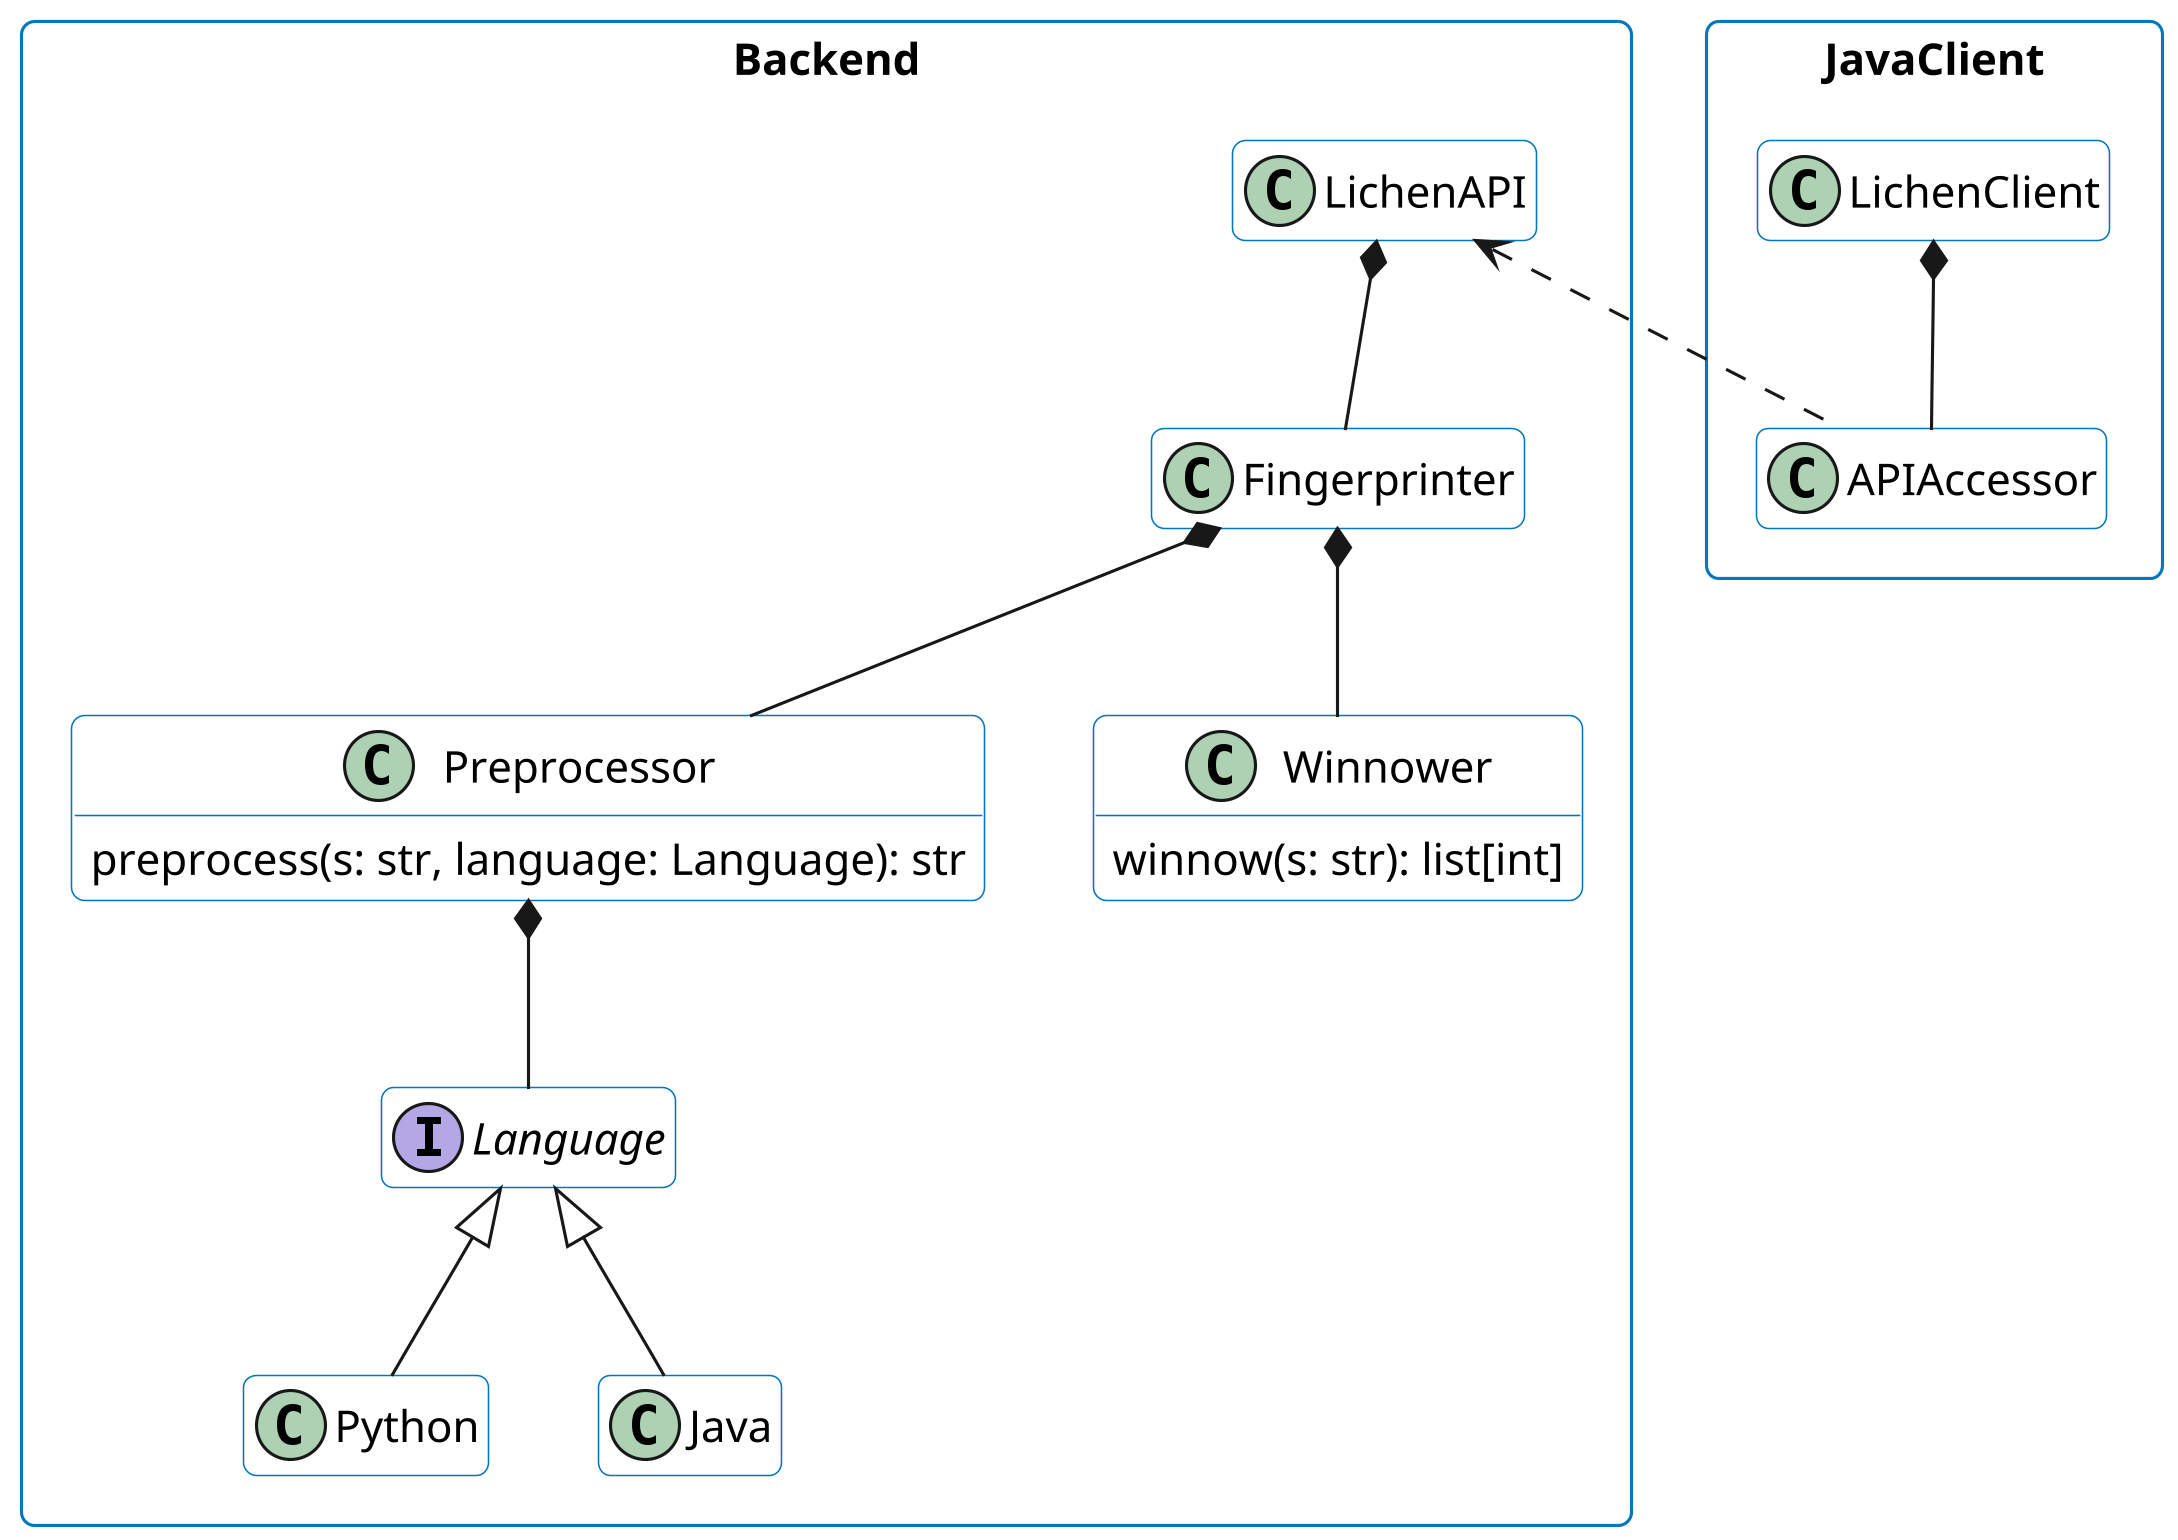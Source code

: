 @startuml

package Backend <<Rectangle>> {
    class Fingerprinter
    class Preprocessor
    class Winnower
    class LichenAPI

    interface Language
    class Python
    class Java
}

package JavaClient <<Rectangle>> {
    class LichenClient
    class APIAccessor
}

Preprocessor : preprocess(s: str, language: Language): str
Winnower : winnow(s: str): list[int]

Language <|-- Java
Language <|-- Python

Preprocessor *-- Language
Fingerprinter *-- Preprocessor
Fingerprinter *-- Winnower

LichenAPI *-- Fingerprinter

LichenAPI <.. APIAccessor
LichenClient *-- APIAccessor

' ------------- '
' Style Options '
' ------------- '

hide empty methods
hide empty fields

!define STYLE_ACCENT #0277BD
!define STYLE_BGC #FFF
!define STYLE_FGC #000

skinparam {
  DPI 300
  Shadowing false
  DefaultFontName -apple-system,BlinkMacSystemFont,Segoe UI,Helvetica,Arial,sans-serif,Apple Color Emoji,Segoe UI Emoji
  DefaultMonospacedFontName SFMono-Regular,Consolas,Liberation Mono,Menlo,monospace
  DefaultFontColor STYLE_FGC
  ArrowColor STYLE_ACCENT
  ActivityBorderColor STYLE_ACCENT
  ActivityDiamondBorderColor STYLE_ACCENT
  ActorBorderColor STYLE_ACCENT
  AgentBorderColor STYLE_ACCENT
  ArtifactBorderColor STYLE_ACCENT
  BoundaryBorderColor STYLE_ACCENT
  ClassBorderColor STYLE_ACCENT
  CloudBorderColor STYLE_ACCENT
  CollectionsBorderColor STYLE_ACCENT
  ComponentBorderColor STYLE_ACCENT
  ControlBorderColor STYLE_ACCENT
  DatabaseBorderColor STYLE_ACCENT
  EntityBorderColor STYLE_ACCENT
  FileBorderColor STYLE_ACCENT
  FolderBorderColor STYLE_ACCENT
  FrameBorderColor STYLE_ACCENT
  InterfaceBorderColor STYLE_ACCENT
  LegendBorderColor STYLE_ACCENT
  NodeBorderColor STYLE_ACCENT
  NoteBorderColor STYLE_ACCENT
  ObjectBorderColor STYLE_ACCENT
  PackageBorderColor STYLE_ACCENT
  ParticipantBorderColor STYLE_ACCENT
  PartitionBorderColor STYLE_ACCENT
  QueueBorderColor STYLE_ACCENT
  RectangleBorderColor STYLE_ACCENT
  SequenceBoxBorderColor STYLE_ACCENT
  SequenceDividerBorderColor STYLE_ACCENT
  SequenceGroupBorderColor STYLE_ACCENT
  SequenceLifeLineBorderColor STYLE_ACCENT
  SequenceReferenceBorderColor STYLE_ACCENT
  StackBorderColor STYLE_ACCENT
  StateBorderColor STYLE_ACCENT
  StorageBorderColor STYLE_ACCENT
  SwimlaneBorderColor STYLE_ACCENT
  UsecaseBorderColor STYLE_ACCENT
  ActivityBackgroundColor STYLE_BGC
  ActivityDiamondBackgroundColor STYLE_BGC
  ActorBackgroundColor STYLE_BGC
  AgentBackgroundColor STYLE_BGC
  ArtifactBackgroundColor STYLE_BGC
  BackgroundColor STYLE_BGC
  BoundaryBackgroundColor STYLE_BGC
  ClassBackgroundColor STYLE_BGC
  ClassHeaderBackgroundColor STYLE_BGC
  CloudBackgroundColor STYLE_BGC
  CollectionsBackgroundColor STYLE_BGC
  ComponentBackgroundColor STYLE_BGC
  ControlBackgroundColor STYLE_BGC
  DatabaseBackgroundColor STYLE_BGC
  EntityBackgroundColor STYLE_BGC
  FileBackgroundColor STYLE_BGC
  FolderBackgroundColor STYLE_BGC
  FrameBackgroundColor STYLE_BGC
  IconPackageBackgroundColor STYLE_BGC
  IconPrivateBackgroundColor STYLE_BGC
  IconProtectedBackgroundColor STYLE_BGC
  IconPublicBackgroundColor STYLE_BGC
  InterfaceBackgroundColor STYLE_BGC
  LegendBackgroundColor STYLE_BGC
  NodeBackgroundColor STYLE_BGC
  NoteBackgroundColor STYLE_BGC
  ObjectBackgroundColor STYLE_BGC
  PackageBackgroundColor STYLE_BGC
  ParticipantBackgroundColor STYLE_BGC
  PartitionBackgroundColor STYLE_BGC
  QueueBackgroundColor STYLE_BGC
  RectangleBackgroundColor STYLE_BGC
  SequenceBoxBackgroundColor STYLE_BGC
  SequenceDividerBackgroundColor STYLE_BGC
  SequenceGroupBackgroundColor STYLE_BGC
  SequenceGroupBodyBackgroundColor STYLE_BGC
  SequenceLifeLineBackgroundColor STYLE_BGC
  SequenceReferenceBackgroundColor STYLE_BGC
  SequenceReferenceHeaderBackgroundColor STYLE_BGC
  StackBackgroundColor STYLE_BGC
  StateBackgroundColor STYLE_BGC
  StereotypeABackgroundColor STYLE_BGC
  StereotypeCBackgroundColor STYLE_BGC
  StereotypeEBackgroundColor STYLE_BGC
  StereotypeIBackgroundColor STYLE_BGC
  StereotypeNBackgroundColor STYLE_BGC
  StorageBackgroundColor STYLE_BGC
  TitleBackgroundColor STYLE_BGC
  UsecaseBackgroundColor STYLE_BGC
  roundcorner 8
}

@enduml